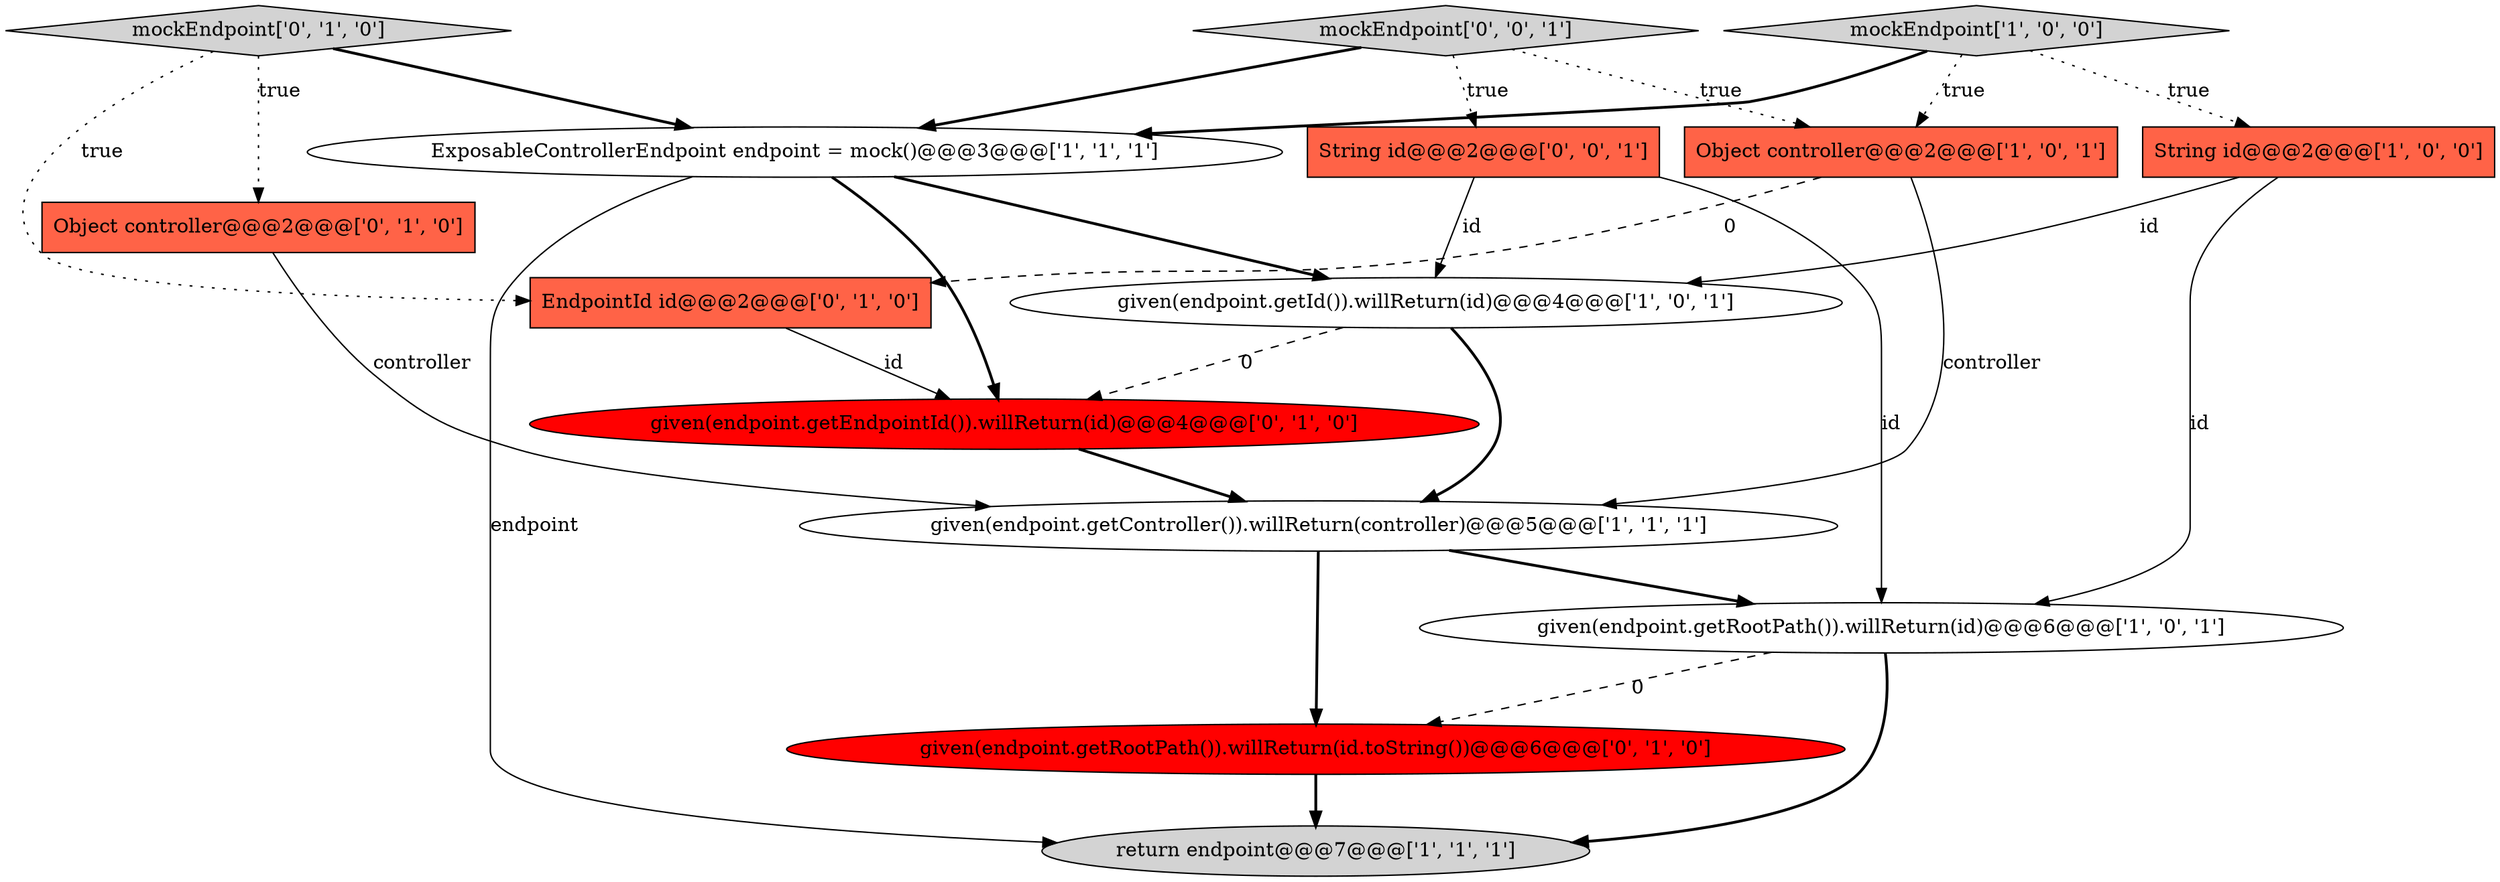 digraph {
5 [style = filled, label = "given(endpoint.getRootPath()).willReturn(id)@@@6@@@['1', '0', '1']", fillcolor = white, shape = ellipse image = "AAA0AAABBB1BBB"];
1 [style = filled, label = "ExposableControllerEndpoint endpoint = mock()@@@3@@@['1', '1', '1']", fillcolor = white, shape = ellipse image = "AAA0AAABBB1BBB"];
0 [style = filled, label = "String id@@@2@@@['1', '0', '0']", fillcolor = tomato, shape = box image = "AAA0AAABBB1BBB"];
2 [style = filled, label = "mockEndpoint['1', '0', '0']", fillcolor = lightgray, shape = diamond image = "AAA0AAABBB1BBB"];
8 [style = filled, label = "mockEndpoint['0', '1', '0']", fillcolor = lightgray, shape = diamond image = "AAA0AAABBB2BBB"];
11 [style = filled, label = "given(endpoint.getEndpointId()).willReturn(id)@@@4@@@['0', '1', '0']", fillcolor = red, shape = ellipse image = "AAA1AAABBB2BBB"];
12 [style = filled, label = "EndpointId id@@@2@@@['0', '1', '0']", fillcolor = tomato, shape = box image = "AAA1AAABBB2BBB"];
3 [style = filled, label = "return endpoint@@@7@@@['1', '1', '1']", fillcolor = lightgray, shape = ellipse image = "AAA0AAABBB1BBB"];
6 [style = filled, label = "given(endpoint.getId()).willReturn(id)@@@4@@@['1', '0', '1']", fillcolor = white, shape = ellipse image = "AAA0AAABBB1BBB"];
14 [style = filled, label = "mockEndpoint['0', '0', '1']", fillcolor = lightgray, shape = diamond image = "AAA0AAABBB3BBB"];
13 [style = filled, label = "String id@@@2@@@['0', '0', '1']", fillcolor = tomato, shape = box image = "AAA0AAABBB3BBB"];
7 [style = filled, label = "given(endpoint.getController()).willReturn(controller)@@@5@@@['1', '1', '1']", fillcolor = white, shape = ellipse image = "AAA0AAABBB1BBB"];
10 [style = filled, label = "given(endpoint.getRootPath()).willReturn(id.toString())@@@6@@@['0', '1', '0']", fillcolor = red, shape = ellipse image = "AAA1AAABBB2BBB"];
4 [style = filled, label = "Object controller@@@2@@@['1', '0', '1']", fillcolor = tomato, shape = box image = "AAA0AAABBB1BBB"];
9 [style = filled, label = "Object controller@@@2@@@['0', '1', '0']", fillcolor = tomato, shape = box image = "AAA0AAABBB2BBB"];
5->3 [style = bold, label=""];
12->11 [style = solid, label="id"];
13->5 [style = solid, label="id"];
2->0 [style = dotted, label="true"];
7->10 [style = bold, label=""];
0->6 [style = solid, label="id"];
2->1 [style = bold, label=""];
6->11 [style = dashed, label="0"];
10->3 [style = bold, label=""];
0->5 [style = solid, label="id"];
13->6 [style = solid, label="id"];
1->3 [style = solid, label="endpoint"];
14->13 [style = dotted, label="true"];
14->1 [style = bold, label=""];
1->11 [style = bold, label=""];
4->12 [style = dashed, label="0"];
8->1 [style = bold, label=""];
7->5 [style = bold, label=""];
4->7 [style = solid, label="controller"];
1->6 [style = bold, label=""];
8->12 [style = dotted, label="true"];
5->10 [style = dashed, label="0"];
9->7 [style = solid, label="controller"];
2->4 [style = dotted, label="true"];
8->9 [style = dotted, label="true"];
6->7 [style = bold, label=""];
14->4 [style = dotted, label="true"];
11->7 [style = bold, label=""];
}
